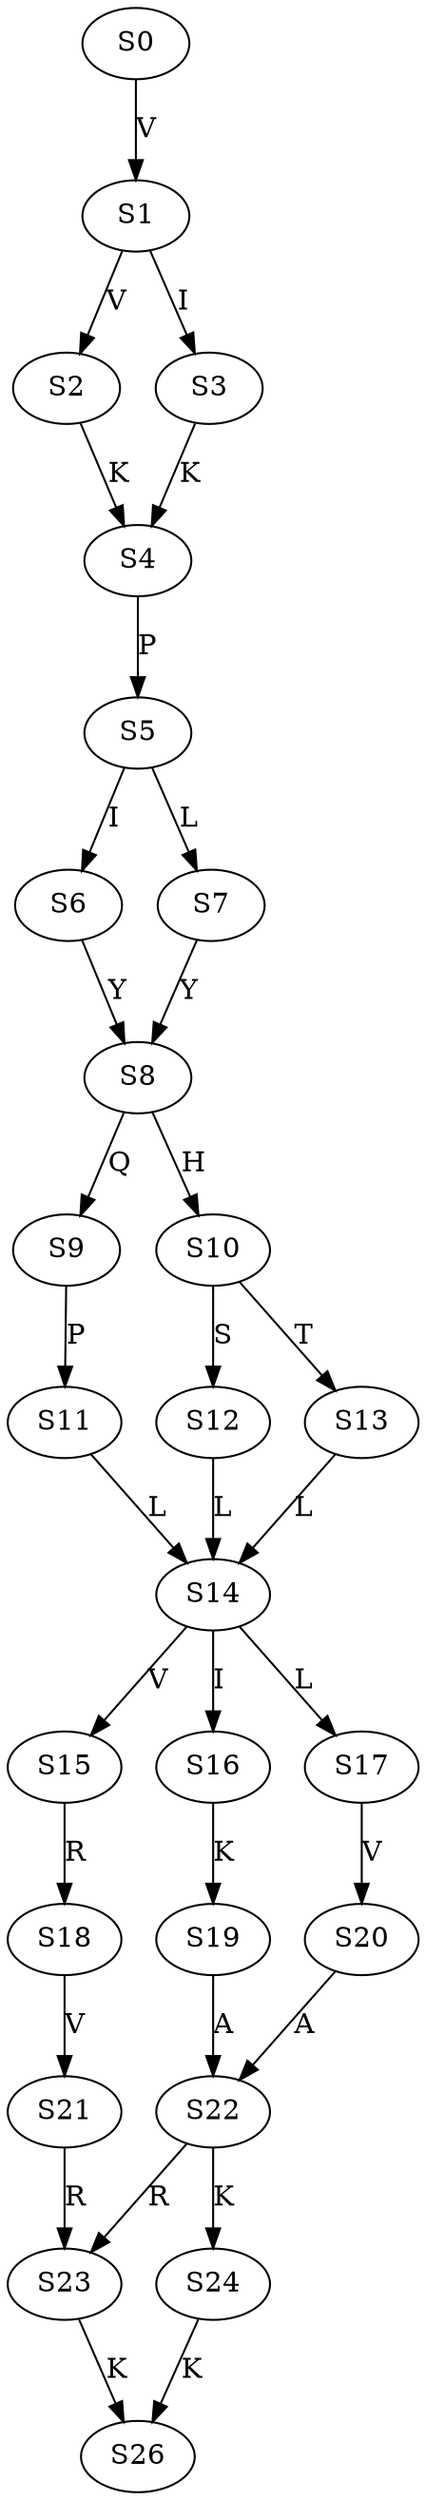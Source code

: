 strict digraph  {
	S0 -> S1 [ label = V ];
	S1 -> S2 [ label = V ];
	S1 -> S3 [ label = I ];
	S2 -> S4 [ label = K ];
	S3 -> S4 [ label = K ];
	S4 -> S5 [ label = P ];
	S5 -> S6 [ label = I ];
	S5 -> S7 [ label = L ];
	S6 -> S8 [ label = Y ];
	S7 -> S8 [ label = Y ];
	S8 -> S9 [ label = Q ];
	S8 -> S10 [ label = H ];
	S9 -> S11 [ label = P ];
	S10 -> S12 [ label = S ];
	S10 -> S13 [ label = T ];
	S11 -> S14 [ label = L ];
	S12 -> S14 [ label = L ];
	S13 -> S14 [ label = L ];
	S14 -> S15 [ label = V ];
	S14 -> S16 [ label = I ];
	S14 -> S17 [ label = L ];
	S15 -> S18 [ label = R ];
	S16 -> S19 [ label = K ];
	S17 -> S20 [ label = V ];
	S18 -> S21 [ label = V ];
	S19 -> S22 [ label = A ];
	S20 -> S22 [ label = A ];
	S21 -> S23 [ label = R ];
	S22 -> S24 [ label = K ];
	S22 -> S23 [ label = R ];
	S23 -> S26 [ label = K ];
	S24 -> S26 [ label = K ];
}
